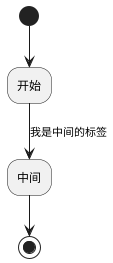 @startuml
'https://plantuml.com/activity-diagram-beta
' 使用[] 作为箭头链接中间的标签

(*)-->开始
-->[我是中间的标签]中间
-->(*)

@enduml
